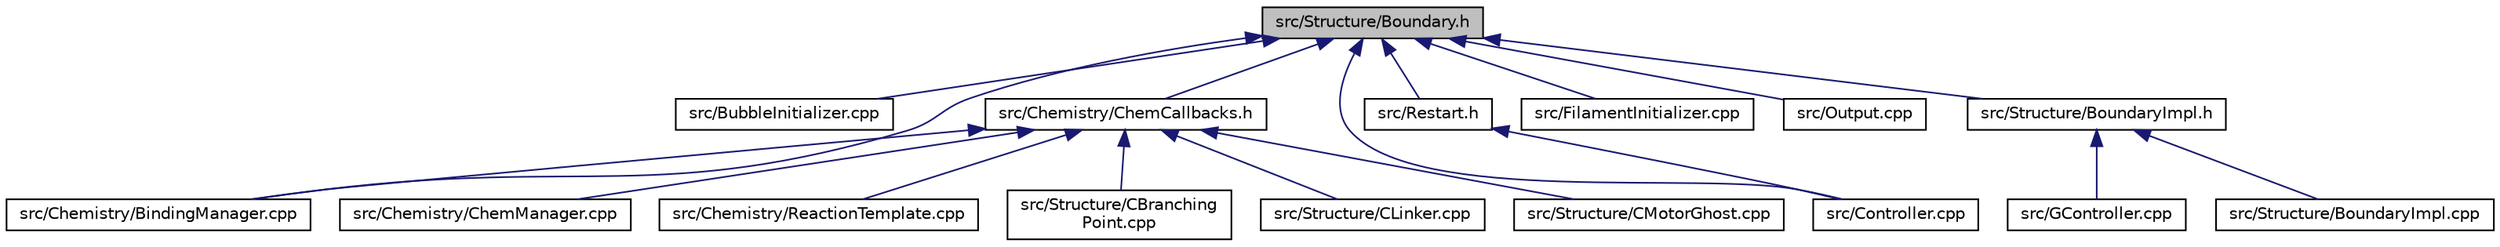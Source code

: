 digraph "src/Structure/Boundary.h"
{
 // INTERACTIVE_SVG=YES
  edge [fontname="Helvetica",fontsize="10",labelfontname="Helvetica",labelfontsize="10"];
  node [fontname="Helvetica",fontsize="10",shape=record];
  Node25 [label="src/Structure/Boundary.h",height=0.2,width=0.4,color="black", fillcolor="grey75", style="filled", fontcolor="black"];
  Node25 -> Node26 [dir="back",color="midnightblue",fontsize="10",style="solid",fontname="Helvetica"];
  Node26 [label="src/BubbleInitializer.cpp",height=0.2,width=0.4,color="black", fillcolor="white", style="filled",URL="$BubbleInitializer_8cpp.html"];
  Node25 -> Node27 [dir="back",color="midnightblue",fontsize="10",style="solid",fontname="Helvetica"];
  Node27 [label="src/Chemistry/BindingManager.cpp",height=0.2,width=0.4,color="black", fillcolor="white", style="filled",URL="$BindingManager_8cpp.html"];
  Node25 -> Node28 [dir="back",color="midnightblue",fontsize="10",style="solid",fontname="Helvetica"];
  Node28 [label="src/Chemistry/ChemCallbacks.h",height=0.2,width=0.4,color="black", fillcolor="white", style="filled",URL="$ChemCallbacks_8h.html"];
  Node28 -> Node27 [dir="back",color="midnightblue",fontsize="10",style="solid",fontname="Helvetica"];
  Node28 -> Node29 [dir="back",color="midnightblue",fontsize="10",style="solid",fontname="Helvetica"];
  Node29 [label="src/Chemistry/ChemManager.cpp",height=0.2,width=0.4,color="black", fillcolor="white", style="filled",URL="$ChemManager_8cpp.html"];
  Node28 -> Node30 [dir="back",color="midnightblue",fontsize="10",style="solid",fontname="Helvetica"];
  Node30 [label="src/Chemistry/ReactionTemplate.cpp",height=0.2,width=0.4,color="black", fillcolor="white", style="filled",URL="$ReactionTemplate_8cpp.html"];
  Node28 -> Node31 [dir="back",color="midnightblue",fontsize="10",style="solid",fontname="Helvetica"];
  Node31 [label="src/Structure/CBranching\lPoint.cpp",height=0.2,width=0.4,color="black", fillcolor="white", style="filled",URL="$CBranchingPoint_8cpp.html"];
  Node28 -> Node32 [dir="back",color="midnightblue",fontsize="10",style="solid",fontname="Helvetica"];
  Node32 [label="src/Structure/CLinker.cpp",height=0.2,width=0.4,color="black", fillcolor="white", style="filled",URL="$CLinker_8cpp.html"];
  Node28 -> Node33 [dir="back",color="midnightblue",fontsize="10",style="solid",fontname="Helvetica"];
  Node33 [label="src/Structure/CMotorGhost.cpp",height=0.2,width=0.4,color="black", fillcolor="white", style="filled",URL="$CMotorGhost_8cpp.html"];
  Node25 -> Node34 [dir="back",color="midnightblue",fontsize="10",style="solid",fontname="Helvetica"];
  Node34 [label="src/Controller.cpp",height=0.2,width=0.4,color="black", fillcolor="white", style="filled",URL="$Controller_8cpp.html"];
  Node25 -> Node35 [dir="back",color="midnightblue",fontsize="10",style="solid",fontname="Helvetica"];
  Node35 [label="src/Restart.h",height=0.2,width=0.4,color="black", fillcolor="white", style="filled",URL="$Restart_8h.html"];
  Node35 -> Node34 [dir="back",color="midnightblue",fontsize="10",style="solid",fontname="Helvetica"];
  Node25 -> Node36 [dir="back",color="midnightblue",fontsize="10",style="solid",fontname="Helvetica"];
  Node36 [label="src/FilamentInitializer.cpp",height=0.2,width=0.4,color="black", fillcolor="white", style="filled",URL="$FilamentInitializer_8cpp.html"];
  Node25 -> Node37 [dir="back",color="midnightblue",fontsize="10",style="solid",fontname="Helvetica"];
  Node37 [label="src/Output.cpp",height=0.2,width=0.4,color="black", fillcolor="white", style="filled",URL="$Output_8cpp.html"];
  Node25 -> Node38 [dir="back",color="midnightblue",fontsize="10",style="solid",fontname="Helvetica"];
  Node38 [label="src/Structure/BoundaryImpl.h",height=0.2,width=0.4,color="black", fillcolor="white", style="filled",URL="$BoundaryImpl_8h.html"];
  Node38 -> Node39 [dir="back",color="midnightblue",fontsize="10",style="solid",fontname="Helvetica"];
  Node39 [label="src/GController.cpp",height=0.2,width=0.4,color="black", fillcolor="white", style="filled",URL="$GController_8cpp.html"];
  Node38 -> Node40 [dir="back",color="midnightblue",fontsize="10",style="solid",fontname="Helvetica"];
  Node40 [label="src/Structure/BoundaryImpl.cpp",height=0.2,width=0.4,color="black", fillcolor="white", style="filled",URL="$BoundaryImpl_8cpp.html"];
}
